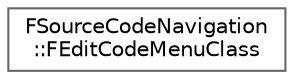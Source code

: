 digraph "Graphical Class Hierarchy"
{
 // INTERACTIVE_SVG=YES
 // LATEX_PDF_SIZE
  bgcolor="transparent";
  edge [fontname=Helvetica,fontsize=10,labelfontname=Helvetica,labelfontsize=10];
  node [fontname=Helvetica,fontsize=10,shape=box,height=0.2,width=0.4];
  rankdir="LR";
  Node0 [id="Node000000",label="FSourceCodeNavigation\l::FEditCodeMenuClass",height=0.2,width=0.4,color="grey40", fillcolor="white", style="filled",URL="$d6/d37/structFSourceCodeNavigation_1_1FEditCodeMenuClass.html",tooltip="Allows function symbols to be organized by class."];
}
